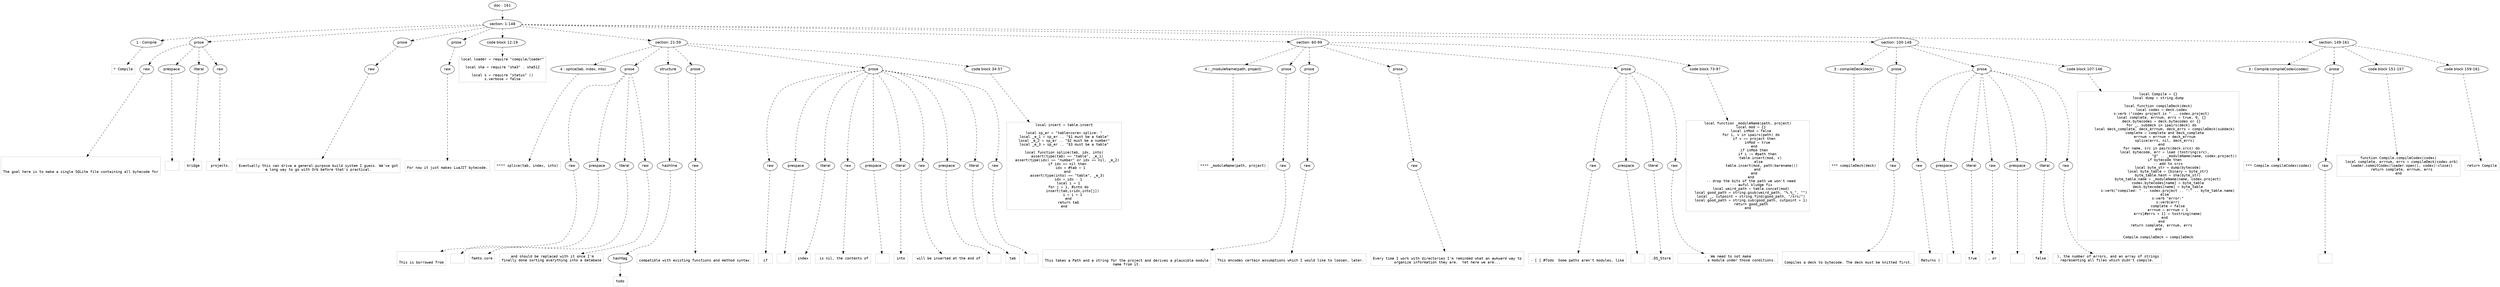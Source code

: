 digraph lpegNode {

node [fontname=Helvetica]
edge [style=dashed]

doc_0 [label="doc - 161"]


doc_0 -> { section_1}
{rank=same; section_1}

section_1 [label="section: 1-148"]


// END RANK doc_0

section_1 -> { header_2 prose_3 prose_4 prose_5 codeblock_6 section_7 section_8 section_9 section_10}
{rank=same; header_2 prose_3 prose_4 prose_5 codeblock_6 section_7 section_8 section_9 section_10}

header_2 [label="1 : Compile"]

prose_3 [label="prose"]

prose_4 [label="prose"]

prose_5 [label="prose"]

codeblock_6 [label="code block 12-19"]

section_7 [label="section: 21-59"]

section_8 [label="section: 60-99"]

section_9 [label="section: 100-148"]

section_10 [label="section: 149-161"]


// END RANK section_1

header_2 -> leaf_11
leaf_11  [color=Gray,shape=rectangle,fontname=Inconsolata,label="* Compile"]
// END RANK header_2

prose_3 -> { raw_12 prespace_13 literal_14 raw_15}
{rank=same; raw_12 prespace_13 literal_14 raw_15}

raw_12 [label="raw"]

prespace_13 [label="prespace"]

literal_14 [label="literal"]

raw_15 [label="raw"]


// END RANK prose_3

raw_12 -> leaf_16
leaf_16  [color=Gray,shape=rectangle,fontname=Inconsolata,label="


The goal here is to make a single SQLite file containing all bytecode for"]
// END RANK raw_12

prespace_13 -> leaf_17
leaf_17  [color=Gray,shape=rectangle,fontname=Inconsolata,label=""]
// END RANK prespace_13

literal_14 -> leaf_18
leaf_18  [color=Gray,shape=rectangle,fontname=Inconsolata,label="bridge"]
// END RANK literal_14

raw_15 -> leaf_19
leaf_19  [color=Gray,shape=rectangle,fontname=Inconsolata,label=" projects.
"]
// END RANK raw_15

prose_4 -> { raw_20}
{rank=same; raw_20}

raw_20 [label="raw"]


// END RANK prose_4

raw_20 -> leaf_21
leaf_21  [color=Gray,shape=rectangle,fontname=Inconsolata,label="
Eventually this can drive a general-purpose build system I guess. We've got
a long way to go with Orb before that's practical.
"]
// END RANK raw_20

prose_5 -> { raw_22}
{rank=same; raw_22}

raw_22 [label="raw"]


// END RANK prose_5

raw_22 -> leaf_23
leaf_23  [color=Gray,shape=rectangle,fontname=Inconsolata,label="
For now it just makes LuaJIT bytecode.
"]
// END RANK raw_22

codeblock_6 -> leaf_24
leaf_24  [color=Gray,shape=rectangle,fontname=Inconsolata,label="local loader = require \"compile/loader\"

local sha = require \"sha3\" . sha512

local s = require \"status\" ()
s.verbose = false"]
// END RANK codeblock_6

section_7 -> { header_25 prose_26 structure_27 prose_28 prose_29 codeblock_30}
{rank=same; header_25 prose_26 structure_27 prose_28 prose_29 codeblock_30}

header_25 [label="4 : splice(tab, index, into)"]

prose_26 [label="prose"]

structure_27 [label="structure"]

prose_28 [label="prose"]

prose_29 [label="prose"]

codeblock_30 [label="code block 34-57"]


// END RANK section_7

header_25 -> leaf_31
leaf_31  [color=Gray,shape=rectangle,fontname=Inconsolata,label="**** splice(tab, index, into)"]
// END RANK header_25

prose_26 -> { raw_32 prespace_33 literal_34 raw_35}
{rank=same; raw_32 prespace_33 literal_34 raw_35}

raw_32 [label="raw"]

prespace_33 [label="prespace"]

literal_34 [label="literal"]

raw_35 [label="raw"]


// END RANK prose_26

raw_32 -> leaf_36
leaf_36  [color=Gray,shape=rectangle,fontname=Inconsolata,label="

This is borrowed from"]
// END RANK raw_32

prespace_33 -> leaf_37
leaf_37  [color=Gray,shape=rectangle,fontname=Inconsolata,label=" "]
// END RANK prespace_33

literal_34 -> leaf_38
leaf_38  [color=Gray,shape=rectangle,fontname=Inconsolata,label="femto.core"]
// END RANK literal_34

raw_35 -> leaf_39
leaf_39  [color=Gray,shape=rectangle,fontname=Inconsolata,label=" and should be replaced with it once I'm
finally done sorting everything into a database
"]
// END RANK raw_35

structure_27 -> { hashline_40}
{rank=same; hashline_40}

hashline_40 [label="hashline"]


// END RANK structure_27

hashline_40 -> { hashtag_41}
{rank=same; hashtag_41}

hashtag_41 [label="hashtag"]


// END RANK hashline_40

hashtag_41 -> leaf_42
leaf_42  [color=Gray,shape=rectangle,fontname=Inconsolata,label="todo"]
// END RANK hashtag_41

prose_28 -> { raw_43}
{rank=same; raw_43}

raw_43 [label="raw"]


// END RANK prose_28

raw_43 -> leaf_44
leaf_44  [color=Gray,shape=rectangle,fontname=Inconsolata,label="
compatible with existing functions and method syntax.
"]
// END RANK raw_43

prose_29 -> { raw_45 prespace_46 literal_47 raw_48 prespace_49 literal_50 raw_51 prespace_52 literal_53 raw_54}
{rank=same; raw_45 prespace_46 literal_47 raw_48 prespace_49 literal_50 raw_51 prespace_52 literal_53 raw_54}

raw_45 [label="raw"]

prespace_46 [label="prespace"]

literal_47 [label="literal"]

raw_48 [label="raw"]

prespace_49 [label="prespace"]

literal_50 [label="literal"]

raw_51 [label="raw"]

prespace_52 [label="prespace"]

literal_53 [label="literal"]

raw_54 [label="raw"]


// END RANK prose_29

raw_45 -> leaf_55
leaf_55  [color=Gray,shape=rectangle,fontname=Inconsolata,label="
if"]
// END RANK raw_45

prespace_46 -> leaf_56
leaf_56  [color=Gray,shape=rectangle,fontname=Inconsolata,label=" "]
// END RANK prespace_46

literal_47 -> leaf_57
leaf_57  [color=Gray,shape=rectangle,fontname=Inconsolata,label="index"]
// END RANK literal_47

raw_48 -> leaf_58
leaf_58  [color=Gray,shape=rectangle,fontname=Inconsolata,label=" is nil, the contents of"]
// END RANK raw_48

prespace_49 -> leaf_59
leaf_59  [color=Gray,shape=rectangle,fontname=Inconsolata,label=" "]
// END RANK prespace_49

literal_50 -> leaf_60
leaf_60  [color=Gray,shape=rectangle,fontname=Inconsolata,label="into"]
// END RANK literal_50

raw_51 -> leaf_61
leaf_61  [color=Gray,shape=rectangle,fontname=Inconsolata,label=" will be inserted at the end of"]
// END RANK raw_51

prespace_52 -> leaf_62
leaf_62  [color=Gray,shape=rectangle,fontname=Inconsolata,label=""]
// END RANK prespace_52

literal_53 -> leaf_63
leaf_63  [color=Gray,shape=rectangle,fontname=Inconsolata,label="tab"]
// END RANK literal_53

raw_54 -> leaf_64
leaf_64  [color=Gray,shape=rectangle,fontname=Inconsolata,label="
"]
// END RANK raw_54

codeblock_30 -> leaf_65
leaf_65  [color=Gray,shape=rectangle,fontname=Inconsolata,label="local insert = table.insert

local sp_er = \"table<core>.splice: \"
local _e_1 = sp_er .. \"$1 must be a table\"
local _e_2 = sp_er .. \"$2 must be a number\"
local _e_3 = sp_er .. \"$3 must be a table\"

local function splice(tab, idx, into)
   assert(type(tab) == \"table\", _e_1)
   assert(type(idx) == \"number\" or idx == nil, _e_2)
   if idx == nil then
      idx = #tab + 1
   end
   assert(type(into) == \"table\", _e_3)
    idx = idx - 1
    local i = 1
    for j = 1, #into do
        insert(tab,i+idx,into[j])
        i = i + 1
    end
    return tab
end"]
// END RANK codeblock_30

section_8 -> { header_66 prose_67 prose_68 prose_69 prose_70 codeblock_71}
{rank=same; header_66 prose_67 prose_68 prose_69 prose_70 codeblock_71}

header_66 [label="4 : _moduleName(path, project)"]

prose_67 [label="prose"]

prose_68 [label="prose"]

prose_69 [label="prose"]

prose_70 [label="prose"]

codeblock_71 [label="code block 73-97"]


// END RANK section_8

header_66 -> leaf_72
leaf_72  [color=Gray,shape=rectangle,fontname=Inconsolata,label="**** _moduleName(path, project)"]
// END RANK header_66

prose_67 -> { raw_73}
{rank=same; raw_73}

raw_73 [label="raw"]


// END RANK prose_67

raw_73 -> leaf_74
leaf_74  [color=Gray,shape=rectangle,fontname=Inconsolata,label="

This takes a Path and a string for the project and derives a plausible module
name from it.
"]
// END RANK raw_73

prose_68 -> { raw_75}
{rank=same; raw_75}

raw_75 [label="raw"]


// END RANK prose_68

raw_75 -> leaf_76
leaf_76  [color=Gray,shape=rectangle,fontname=Inconsolata,label="
This encodes certain assumptions which I would like to loosen, later.
"]
// END RANK raw_75

prose_69 -> { raw_77}
{rank=same; raw_77}

raw_77 [label="raw"]


// END RANK prose_69

raw_77 -> leaf_78
leaf_78  [color=Gray,shape=rectangle,fontname=Inconsolata,label="
Every time I work with directories I'm reminded what an awkward way to
organize information they are.  Yet here we are...
"]
// END RANK raw_77

prose_70 -> { raw_79 prespace_80 literal_81 raw_82}
{rank=same; raw_79 prespace_80 literal_81 raw_82}

raw_79 [label="raw"]

prespace_80 [label="prespace"]

literal_81 [label="literal"]

raw_82 [label="raw"]


// END RANK prose_70

raw_79 -> leaf_83
leaf_83  [color=Gray,shape=rectangle,fontname=Inconsolata,label="
- [ ] #Todo  Some paths aren't modules, like"]
// END RANK raw_79

prespace_80 -> leaf_84
leaf_84  [color=Gray,shape=rectangle,fontname=Inconsolata,label=" "]
// END RANK prespace_80

literal_81 -> leaf_85
leaf_85  [color=Gray,shape=rectangle,fontname=Inconsolata,label=".DS_Store"]
// END RANK literal_81

raw_82 -> leaf_86
leaf_86  [color=Gray,shape=rectangle,fontname=Inconsolata,label=".  We need to not make
             a module under those conditions.
"]
// END RANK raw_82

codeblock_71 -> leaf_87
leaf_87  [color=Gray,shape=rectangle,fontname=Inconsolata,label="local function _moduleName(path, project)
   local mod = {}
   local inMod = false
   for i, v in ipairs(path) do
      if v == project then
         inMod = true
      end
      if inMod then
         if i ~= #path then
            table.insert(mod, v)
          else
             table.insert(mod, path:barename())
         end
      end
   end
   -- drop the bits of the path we won't need
   --- awful kludge fix
   local weird_path = table.concat(mod)
   local good_path = string.gsub(weird_path, \"%.%_\", \"\")
   local _, cutpoint = string.find(good_path, \"/src/\")
   local good_path = string.sub(good_path, cutpoint + 1)
   return good_path
end"]
// END RANK codeblock_71

section_9 -> { header_88 prose_89 prose_90 codeblock_91}
{rank=same; header_88 prose_89 prose_90 codeblock_91}

header_88 [label="3 : compileDeck(deck)"]

prose_89 [label="prose"]

prose_90 [label="prose"]

codeblock_91 [label="code block 107-146"]


// END RANK section_9

header_88 -> leaf_92
leaf_92  [color=Gray,shape=rectangle,fontname=Inconsolata,label="*** compileDeck(deck)"]
// END RANK header_88

prose_89 -> { raw_93}
{rank=same; raw_93}

raw_93 [label="raw"]


// END RANK prose_89

raw_93 -> leaf_94
leaf_94  [color=Gray,shape=rectangle,fontname=Inconsolata,label="

Compiles a deck to bytecode. The deck must be knitted first.
"]
// END RANK raw_93

prose_90 -> { raw_95 prespace_96 literal_97 raw_98 prespace_99 literal_100 raw_101}
{rank=same; raw_95 prespace_96 literal_97 raw_98 prespace_99 literal_100 raw_101}

raw_95 [label="raw"]

prespace_96 [label="prespace"]

literal_97 [label="literal"]

raw_98 [label="raw"]

prespace_99 [label="prespace"]

literal_100 [label="literal"]

raw_101 [label="raw"]


// END RANK prose_90

raw_95 -> leaf_102
leaf_102  [color=Gray,shape=rectangle,fontname=Inconsolata,label="
Returns ("]
// END RANK raw_95

prespace_96 -> leaf_103
leaf_103  [color=Gray,shape=rectangle,fontname=Inconsolata,label=" "]
// END RANK prespace_96

literal_97 -> leaf_104
leaf_104  [color=Gray,shape=rectangle,fontname=Inconsolata,label="true"]
// END RANK literal_97

raw_98 -> leaf_105
leaf_105  [color=Gray,shape=rectangle,fontname=Inconsolata,label=", or"]
// END RANK raw_98

prespace_99 -> leaf_106
leaf_106  [color=Gray,shape=rectangle,fontname=Inconsolata,label=" "]
// END RANK prespace_99

literal_100 -> leaf_107
leaf_107  [color=Gray,shape=rectangle,fontname=Inconsolata,label="false"]
// END RANK literal_100

raw_101 -> leaf_108
leaf_108  [color=Gray,shape=rectangle,fontname=Inconsolata,label=" ), the number of errors, and an array of strings
representing all files which didn't compile.
"]
// END RANK raw_101

codeblock_91 -> leaf_109
leaf_109  [color=Gray,shape=rectangle,fontname=Inconsolata,label="local Compile = {}
local dump = string.dump

local function compileDeck(deck)
   local codex = deck.codex
   s:verb (\"codex project is \" .. codex.project)
   local complete, errnum, errs = true, 0, {}
   deck.bytecodes = deck.bytecodes or {}
   for _, subdeck in ipairs(deck) do
      local deck_complete, deck_errnum, deck_errs = compileDeck(subdeck)
      complete = complete and deck_complete
      errnum = errnum + deck_errnum
      splice(errs, nil, deck_errs)
   end
   for name, src in pairs(deck.srcs) do
      local bytecode, err = load (tostring(src),
                                  \"@\" .. _moduleName(name, codex.project))
      if bytecode then
         -- add to srcs
         local byte_str = dump(bytecode)
         local byte_table = {binary = byte_str}
         byte_table.hash = sha(byte_str)
         byte_table.name = _moduleName(name, codex.project)
         codex.bytecodes[name] = byte_table
         deck.bytecodes[name] = byte_table
         s:verb(\"compiled: \" .. codex.project .. \":\" .. byte_table.name)
      else
         s:verb \"error:\"
         s:verb(err)
         complete = false
         errnum = errnum + 1
         errs[#errs + 1] = tostring(name)
      end
   end
   return complete, errnum, errs
end

Compile.compileDeck = compileDeck"]
// END RANK codeblock_91

section_10 -> { header_110 prose_111 codeblock_112 codeblock_113}
{rank=same; header_110 prose_111 codeblock_112 codeblock_113}

header_110 [label="3 : Compile.compileCodex(codex)"]

prose_111 [label="prose"]

codeblock_112 [label="code block 151-157"]

codeblock_113 [label="code block 159-161"]


// END RANK section_10

header_110 -> leaf_114
leaf_114  [color=Gray,shape=rectangle,fontname=Inconsolata,label="*** Compile.compileCodex(codex)"]
// END RANK header_110

prose_111 -> { raw_115}
{rank=same; raw_115}

raw_115 [label="raw"]


// END RANK prose_111

raw_115 -> leaf_116
leaf_116  [color=Gray,shape=rectangle,fontname=Inconsolata,label="
"]
// END RANK raw_115

codeblock_112 -> leaf_117
leaf_117  [color=Gray,shape=rectangle,fontname=Inconsolata,label="function Compile.compileCodex(codex)
   local complete, errnum, errs = compileDeck(codex.orb)
   loader.commitCodex(loader.open(), codex):close()
   return complete, errnum, errs
end"]
// END RANK codeblock_112

codeblock_113 -> leaf_118
leaf_118  [color=Gray,shape=rectangle,fontname=Inconsolata,label="return Compile"]
// END RANK codeblock_113


}
